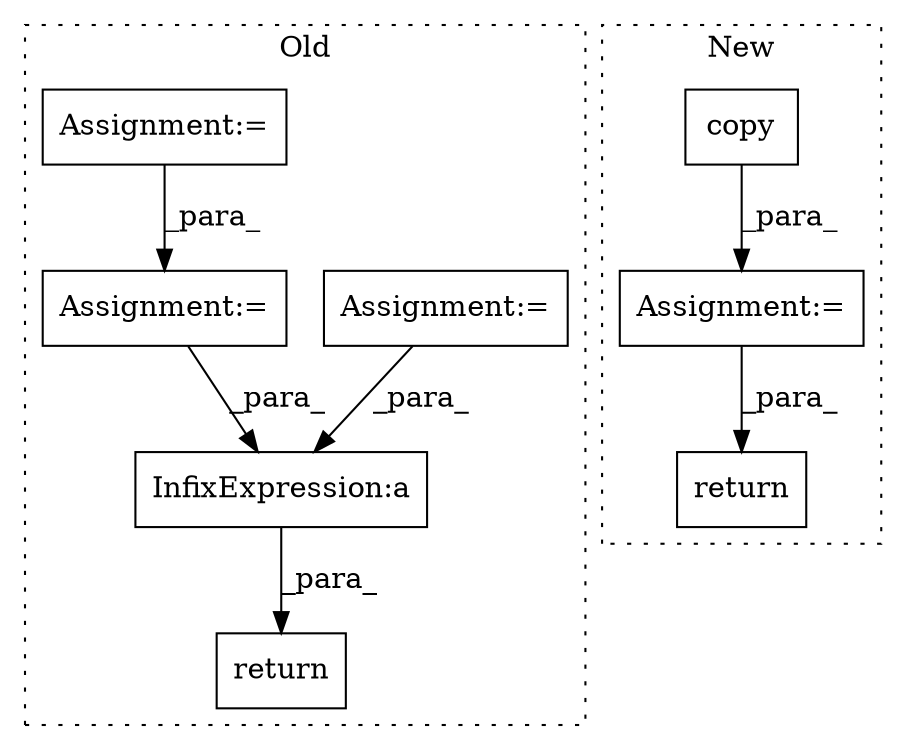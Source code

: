digraph G {
subgraph cluster0 {
1 [label="return" a="41" s="4023" l="7" shape="box"];
5 [label="Assignment:=" a="7" s="4001" l="1" shape="box"];
6 [label="Assignment:=" a="7" s="3973" l="1" shape="box"];
7 [label="Assignment:=" a="7" s="3928" l="1" shape="box"];
8 [label="InfixExpression:a" a="27" s="4066" l="3" shape="box"];
label = "Old";
style="dotted";
}
subgraph cluster1 {
2 [label="copy" a="32" s="4200,4207" l="5,1" shape="box"];
3 [label="return" a="41" s="4352" l="7" shape="box"];
4 [label="Assignment:=" a="7" s="4199" l="1" shape="box"];
label = "New";
style="dotted";
}
2 -> 4 [label="_para_"];
4 -> 3 [label="_para_"];
5 -> 8 [label="_para_"];
6 -> 8 [label="_para_"];
7 -> 5 [label="_para_"];
8 -> 1 [label="_para_"];
}